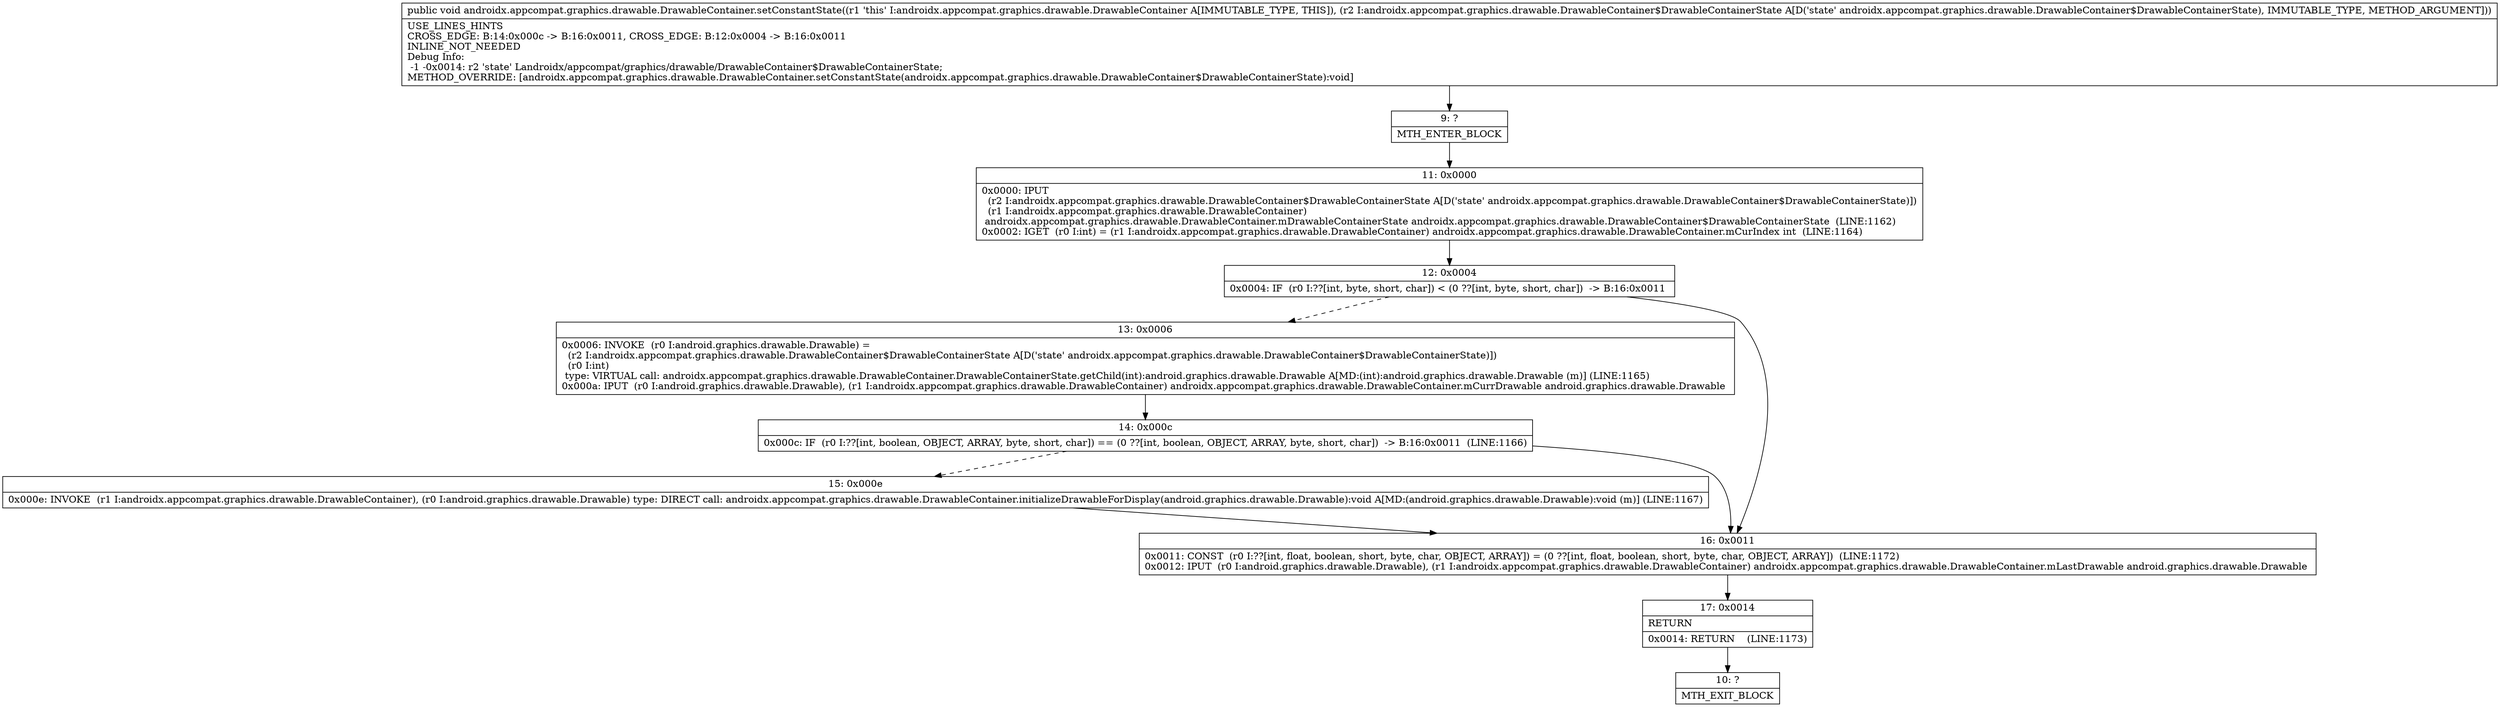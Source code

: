 digraph "CFG forandroidx.appcompat.graphics.drawable.DrawableContainer.setConstantState(Landroidx\/appcompat\/graphics\/drawable\/DrawableContainer$DrawableContainerState;)V" {
Node_9 [shape=record,label="{9\:\ ?|MTH_ENTER_BLOCK\l}"];
Node_11 [shape=record,label="{11\:\ 0x0000|0x0000: IPUT  \l  (r2 I:androidx.appcompat.graphics.drawable.DrawableContainer$DrawableContainerState A[D('state' androidx.appcompat.graphics.drawable.DrawableContainer$DrawableContainerState)])\l  (r1 I:androidx.appcompat.graphics.drawable.DrawableContainer)\l androidx.appcompat.graphics.drawable.DrawableContainer.mDrawableContainerState androidx.appcompat.graphics.drawable.DrawableContainer$DrawableContainerState  (LINE:1162)\l0x0002: IGET  (r0 I:int) = (r1 I:androidx.appcompat.graphics.drawable.DrawableContainer) androidx.appcompat.graphics.drawable.DrawableContainer.mCurIndex int  (LINE:1164)\l}"];
Node_12 [shape=record,label="{12\:\ 0x0004|0x0004: IF  (r0 I:??[int, byte, short, char]) \< (0 ??[int, byte, short, char])  \-\> B:16:0x0011 \l}"];
Node_13 [shape=record,label="{13\:\ 0x0006|0x0006: INVOKE  (r0 I:android.graphics.drawable.Drawable) = \l  (r2 I:androidx.appcompat.graphics.drawable.DrawableContainer$DrawableContainerState A[D('state' androidx.appcompat.graphics.drawable.DrawableContainer$DrawableContainerState)])\l  (r0 I:int)\l type: VIRTUAL call: androidx.appcompat.graphics.drawable.DrawableContainer.DrawableContainerState.getChild(int):android.graphics.drawable.Drawable A[MD:(int):android.graphics.drawable.Drawable (m)] (LINE:1165)\l0x000a: IPUT  (r0 I:android.graphics.drawable.Drawable), (r1 I:androidx.appcompat.graphics.drawable.DrawableContainer) androidx.appcompat.graphics.drawable.DrawableContainer.mCurrDrawable android.graphics.drawable.Drawable \l}"];
Node_14 [shape=record,label="{14\:\ 0x000c|0x000c: IF  (r0 I:??[int, boolean, OBJECT, ARRAY, byte, short, char]) == (0 ??[int, boolean, OBJECT, ARRAY, byte, short, char])  \-\> B:16:0x0011  (LINE:1166)\l}"];
Node_15 [shape=record,label="{15\:\ 0x000e|0x000e: INVOKE  (r1 I:androidx.appcompat.graphics.drawable.DrawableContainer), (r0 I:android.graphics.drawable.Drawable) type: DIRECT call: androidx.appcompat.graphics.drawable.DrawableContainer.initializeDrawableForDisplay(android.graphics.drawable.Drawable):void A[MD:(android.graphics.drawable.Drawable):void (m)] (LINE:1167)\l}"];
Node_16 [shape=record,label="{16\:\ 0x0011|0x0011: CONST  (r0 I:??[int, float, boolean, short, byte, char, OBJECT, ARRAY]) = (0 ??[int, float, boolean, short, byte, char, OBJECT, ARRAY])  (LINE:1172)\l0x0012: IPUT  (r0 I:android.graphics.drawable.Drawable), (r1 I:androidx.appcompat.graphics.drawable.DrawableContainer) androidx.appcompat.graphics.drawable.DrawableContainer.mLastDrawable android.graphics.drawable.Drawable \l}"];
Node_17 [shape=record,label="{17\:\ 0x0014|RETURN\l|0x0014: RETURN    (LINE:1173)\l}"];
Node_10 [shape=record,label="{10\:\ ?|MTH_EXIT_BLOCK\l}"];
MethodNode[shape=record,label="{public void androidx.appcompat.graphics.drawable.DrawableContainer.setConstantState((r1 'this' I:androidx.appcompat.graphics.drawable.DrawableContainer A[IMMUTABLE_TYPE, THIS]), (r2 I:androidx.appcompat.graphics.drawable.DrawableContainer$DrawableContainerState A[D('state' androidx.appcompat.graphics.drawable.DrawableContainer$DrawableContainerState), IMMUTABLE_TYPE, METHOD_ARGUMENT]))  | USE_LINES_HINTS\lCROSS_EDGE: B:14:0x000c \-\> B:16:0x0011, CROSS_EDGE: B:12:0x0004 \-\> B:16:0x0011\lINLINE_NOT_NEEDED\lDebug Info:\l  \-1 \-0x0014: r2 'state' Landroidx\/appcompat\/graphics\/drawable\/DrawableContainer$DrawableContainerState;\lMETHOD_OVERRIDE: [androidx.appcompat.graphics.drawable.DrawableContainer.setConstantState(androidx.appcompat.graphics.drawable.DrawableContainer$DrawableContainerState):void]\l}"];
MethodNode -> Node_9;Node_9 -> Node_11;
Node_11 -> Node_12;
Node_12 -> Node_13[style=dashed];
Node_12 -> Node_16;
Node_13 -> Node_14;
Node_14 -> Node_15[style=dashed];
Node_14 -> Node_16;
Node_15 -> Node_16;
Node_16 -> Node_17;
Node_17 -> Node_10;
}

